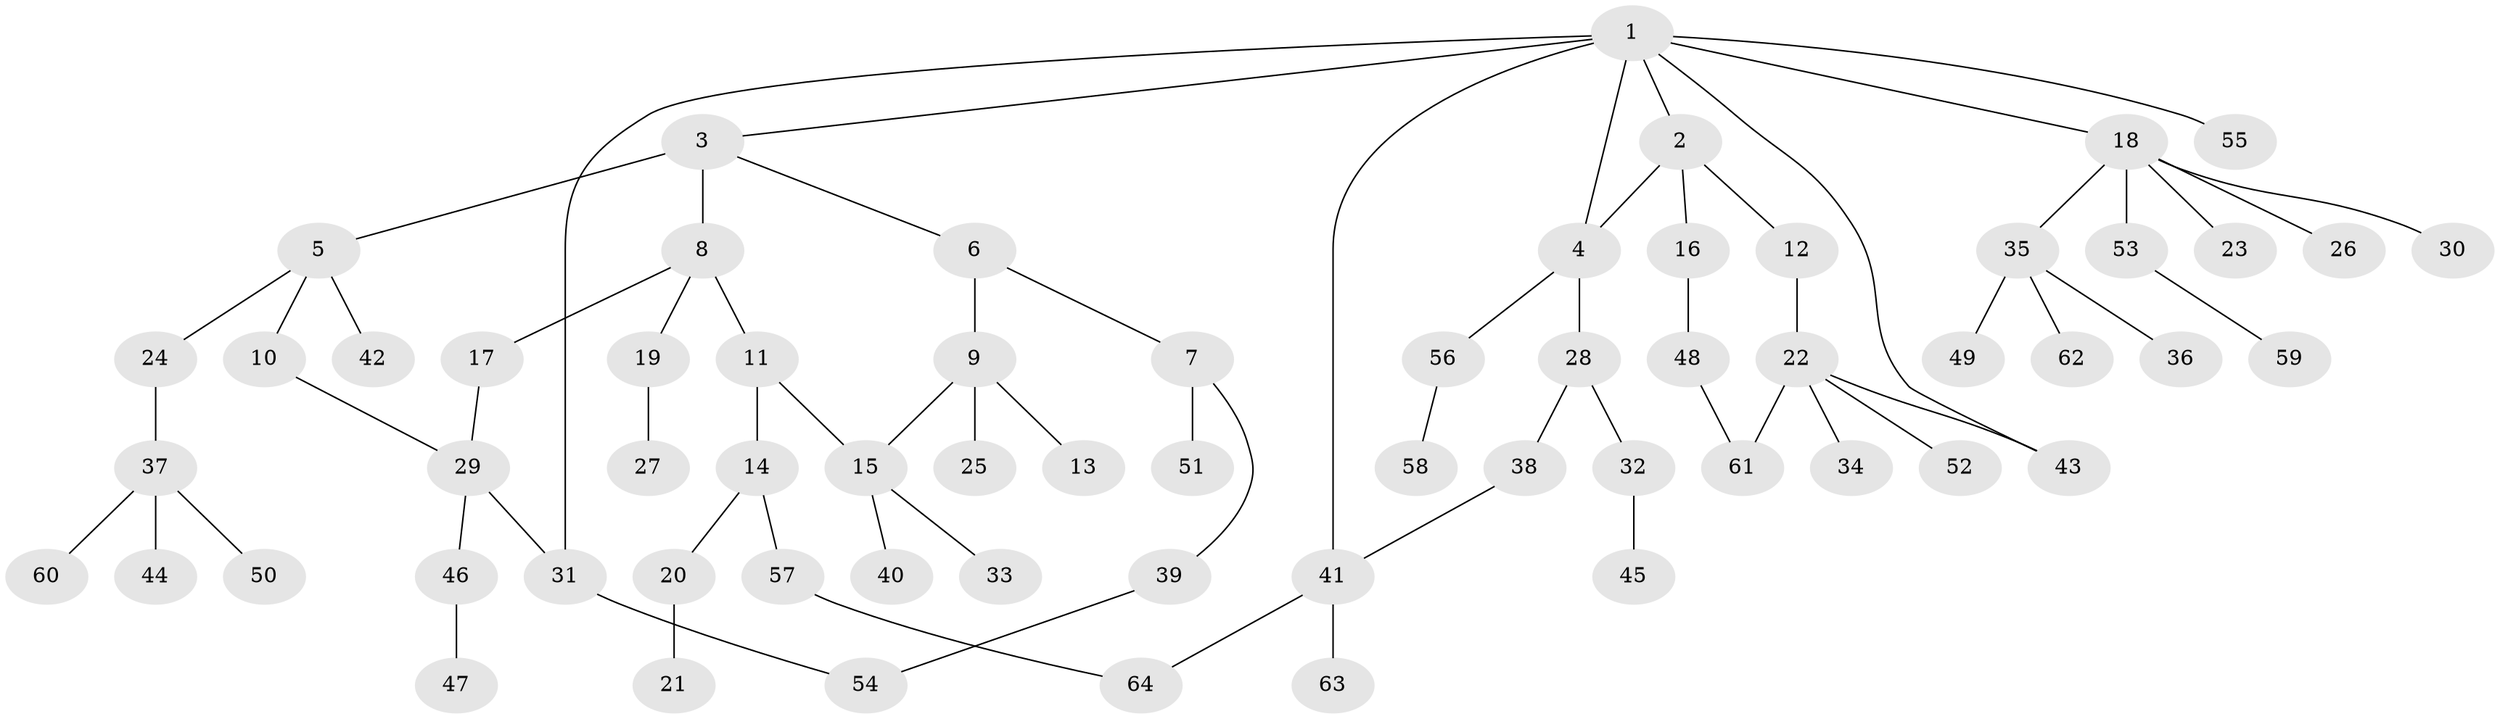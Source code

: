 // Generated by graph-tools (version 1.1) at 2025/49/03/09/25 03:49:22]
// undirected, 64 vertices, 72 edges
graph export_dot {
graph [start="1"]
  node [color=gray90,style=filled];
  1;
  2;
  3;
  4;
  5;
  6;
  7;
  8;
  9;
  10;
  11;
  12;
  13;
  14;
  15;
  16;
  17;
  18;
  19;
  20;
  21;
  22;
  23;
  24;
  25;
  26;
  27;
  28;
  29;
  30;
  31;
  32;
  33;
  34;
  35;
  36;
  37;
  38;
  39;
  40;
  41;
  42;
  43;
  44;
  45;
  46;
  47;
  48;
  49;
  50;
  51;
  52;
  53;
  54;
  55;
  56;
  57;
  58;
  59;
  60;
  61;
  62;
  63;
  64;
  1 -- 2;
  1 -- 3;
  1 -- 18;
  1 -- 55;
  1 -- 4;
  1 -- 43;
  1 -- 41;
  1 -- 31;
  2 -- 4;
  2 -- 12;
  2 -- 16;
  3 -- 5;
  3 -- 6;
  3 -- 8;
  4 -- 28;
  4 -- 56;
  5 -- 10;
  5 -- 24;
  5 -- 42;
  6 -- 7;
  6 -- 9;
  7 -- 39;
  7 -- 51;
  8 -- 11;
  8 -- 17;
  8 -- 19;
  9 -- 13;
  9 -- 25;
  9 -- 15;
  10 -- 29;
  11 -- 14;
  11 -- 15;
  12 -- 22;
  14 -- 20;
  14 -- 57;
  15 -- 33;
  15 -- 40;
  16 -- 48;
  17 -- 29;
  18 -- 23;
  18 -- 26;
  18 -- 30;
  18 -- 35;
  18 -- 53;
  19 -- 27;
  20 -- 21;
  22 -- 34;
  22 -- 43;
  22 -- 52;
  22 -- 61;
  24 -- 37;
  28 -- 32;
  28 -- 38;
  29 -- 31;
  29 -- 46;
  31 -- 54;
  32 -- 45;
  35 -- 36;
  35 -- 49;
  35 -- 62;
  37 -- 44;
  37 -- 50;
  37 -- 60;
  38 -- 41;
  39 -- 54;
  41 -- 63;
  41 -- 64;
  46 -- 47;
  48 -- 61;
  53 -- 59;
  56 -- 58;
  57 -- 64;
}
